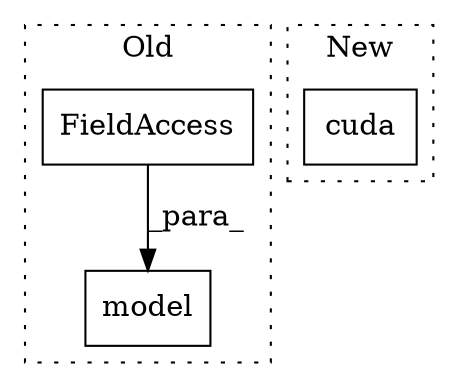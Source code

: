 digraph G {
subgraph cluster0 {
1 [label="model" a="32" s="3830,3840" l="6,1" shape="box"];
3 [label="FieldAccess" a="22" s="3836" l="4" shape="box"];
label = "Old";
style="dotted";
}
subgraph cluster1 {
2 [label="cuda" a="32" s="4349" l="6" shape="box"];
label = "New";
style="dotted";
}
3 -> 1 [label="_para_"];
}
